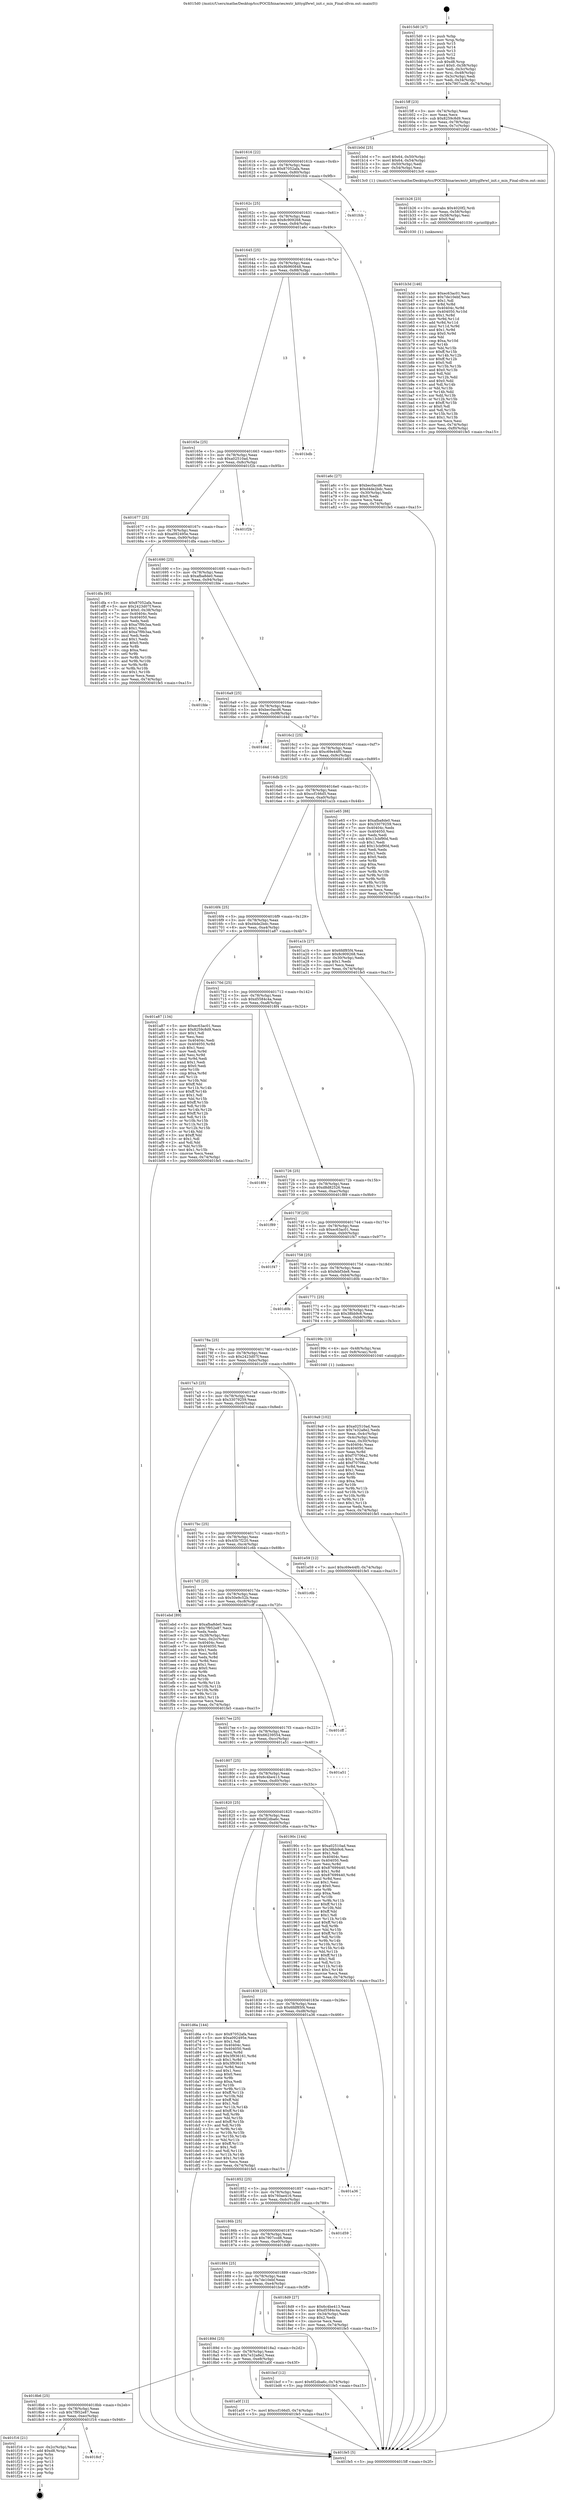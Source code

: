 digraph "0x4015d0" {
  label = "0x4015d0 (/mnt/c/Users/mathe/Desktop/tcc/POCII/binaries/extr_kittyglfwwl_init.c_min_Final-ollvm.out::main(0))"
  labelloc = "t"
  node[shape=record]

  Entry [label="",width=0.3,height=0.3,shape=circle,fillcolor=black,style=filled]
  "0x4015ff" [label="{
     0x4015ff [23]\l
     | [instrs]\l
     &nbsp;&nbsp;0x4015ff \<+3\>: mov -0x74(%rbp),%eax\l
     &nbsp;&nbsp;0x401602 \<+2\>: mov %eax,%ecx\l
     &nbsp;&nbsp;0x401604 \<+6\>: sub $0x8259c8d9,%ecx\l
     &nbsp;&nbsp;0x40160a \<+3\>: mov %eax,-0x78(%rbp)\l
     &nbsp;&nbsp;0x40160d \<+3\>: mov %ecx,-0x7c(%rbp)\l
     &nbsp;&nbsp;0x401610 \<+6\>: je 0000000000401b0d \<main+0x53d\>\l
  }"]
  "0x401b0d" [label="{
     0x401b0d [25]\l
     | [instrs]\l
     &nbsp;&nbsp;0x401b0d \<+7\>: movl $0x64,-0x50(%rbp)\l
     &nbsp;&nbsp;0x401b14 \<+7\>: movl $0x64,-0x54(%rbp)\l
     &nbsp;&nbsp;0x401b1b \<+3\>: mov -0x50(%rbp),%edi\l
     &nbsp;&nbsp;0x401b1e \<+3\>: mov -0x54(%rbp),%esi\l
     &nbsp;&nbsp;0x401b21 \<+5\>: call 00000000004013c0 \<min\>\l
     | [calls]\l
     &nbsp;&nbsp;0x4013c0 \{1\} (/mnt/c/Users/mathe/Desktop/tcc/POCII/binaries/extr_kittyglfwwl_init.c_min_Final-ollvm.out::min)\l
  }"]
  "0x401616" [label="{
     0x401616 [22]\l
     | [instrs]\l
     &nbsp;&nbsp;0x401616 \<+5\>: jmp 000000000040161b \<main+0x4b\>\l
     &nbsp;&nbsp;0x40161b \<+3\>: mov -0x78(%rbp),%eax\l
     &nbsp;&nbsp;0x40161e \<+5\>: sub $0x87052afa,%eax\l
     &nbsp;&nbsp;0x401623 \<+3\>: mov %eax,-0x80(%rbp)\l
     &nbsp;&nbsp;0x401626 \<+6\>: je 0000000000401fcb \<main+0x9fb\>\l
  }"]
  Exit [label="",width=0.3,height=0.3,shape=circle,fillcolor=black,style=filled,peripheries=2]
  "0x401fcb" [label="{
     0x401fcb\l
  }", style=dashed]
  "0x40162c" [label="{
     0x40162c [25]\l
     | [instrs]\l
     &nbsp;&nbsp;0x40162c \<+5\>: jmp 0000000000401631 \<main+0x61\>\l
     &nbsp;&nbsp;0x401631 \<+3\>: mov -0x78(%rbp),%eax\l
     &nbsp;&nbsp;0x401634 \<+5\>: sub $0x8c909268,%eax\l
     &nbsp;&nbsp;0x401639 \<+6\>: mov %eax,-0x84(%rbp)\l
     &nbsp;&nbsp;0x40163f \<+6\>: je 0000000000401a6c \<main+0x49c\>\l
  }"]
  "0x4018cf" [label="{
     0x4018cf\l
  }", style=dashed]
  "0x401a6c" [label="{
     0x401a6c [27]\l
     | [instrs]\l
     &nbsp;&nbsp;0x401a6c \<+5\>: mov $0xbec0acd6,%eax\l
     &nbsp;&nbsp;0x401a71 \<+5\>: mov $0xd4de2bdc,%ecx\l
     &nbsp;&nbsp;0x401a76 \<+3\>: mov -0x30(%rbp),%edx\l
     &nbsp;&nbsp;0x401a79 \<+3\>: cmp $0x0,%edx\l
     &nbsp;&nbsp;0x401a7c \<+3\>: cmove %ecx,%eax\l
     &nbsp;&nbsp;0x401a7f \<+3\>: mov %eax,-0x74(%rbp)\l
     &nbsp;&nbsp;0x401a82 \<+5\>: jmp 0000000000401fe5 \<main+0xa15\>\l
  }"]
  "0x401645" [label="{
     0x401645 [25]\l
     | [instrs]\l
     &nbsp;&nbsp;0x401645 \<+5\>: jmp 000000000040164a \<main+0x7a\>\l
     &nbsp;&nbsp;0x40164a \<+3\>: mov -0x78(%rbp),%eax\l
     &nbsp;&nbsp;0x40164d \<+5\>: sub $0x9b960848,%eax\l
     &nbsp;&nbsp;0x401652 \<+6\>: mov %eax,-0x88(%rbp)\l
     &nbsp;&nbsp;0x401658 \<+6\>: je 0000000000401bdb \<main+0x60b\>\l
  }"]
  "0x401f16" [label="{
     0x401f16 [21]\l
     | [instrs]\l
     &nbsp;&nbsp;0x401f16 \<+3\>: mov -0x2c(%rbp),%eax\l
     &nbsp;&nbsp;0x401f19 \<+7\>: add $0xd8,%rsp\l
     &nbsp;&nbsp;0x401f20 \<+1\>: pop %rbx\l
     &nbsp;&nbsp;0x401f21 \<+2\>: pop %r12\l
     &nbsp;&nbsp;0x401f23 \<+2\>: pop %r13\l
     &nbsp;&nbsp;0x401f25 \<+2\>: pop %r14\l
     &nbsp;&nbsp;0x401f27 \<+2\>: pop %r15\l
     &nbsp;&nbsp;0x401f29 \<+1\>: pop %rbp\l
     &nbsp;&nbsp;0x401f2a \<+1\>: ret\l
  }"]
  "0x401bdb" [label="{
     0x401bdb\l
  }", style=dashed]
  "0x40165e" [label="{
     0x40165e [25]\l
     | [instrs]\l
     &nbsp;&nbsp;0x40165e \<+5\>: jmp 0000000000401663 \<main+0x93\>\l
     &nbsp;&nbsp;0x401663 \<+3\>: mov -0x78(%rbp),%eax\l
     &nbsp;&nbsp;0x401666 \<+5\>: sub $0xa02510ad,%eax\l
     &nbsp;&nbsp;0x40166b \<+6\>: mov %eax,-0x8c(%rbp)\l
     &nbsp;&nbsp;0x401671 \<+6\>: je 0000000000401f2b \<main+0x95b\>\l
  }"]
  "0x401b3d" [label="{
     0x401b3d [146]\l
     | [instrs]\l
     &nbsp;&nbsp;0x401b3d \<+5\>: mov $0xec63ac01,%esi\l
     &nbsp;&nbsp;0x401b42 \<+5\>: mov $0x7de10ebf,%ecx\l
     &nbsp;&nbsp;0x401b47 \<+2\>: mov $0x1,%dl\l
     &nbsp;&nbsp;0x401b49 \<+3\>: xor %r8d,%r8d\l
     &nbsp;&nbsp;0x401b4c \<+8\>: mov 0x40404c,%r9d\l
     &nbsp;&nbsp;0x401b54 \<+8\>: mov 0x404050,%r10d\l
     &nbsp;&nbsp;0x401b5c \<+4\>: sub $0x1,%r8d\l
     &nbsp;&nbsp;0x401b60 \<+3\>: mov %r9d,%r11d\l
     &nbsp;&nbsp;0x401b63 \<+3\>: add %r8d,%r11d\l
     &nbsp;&nbsp;0x401b66 \<+4\>: imul %r11d,%r9d\l
     &nbsp;&nbsp;0x401b6a \<+4\>: and $0x1,%r9d\l
     &nbsp;&nbsp;0x401b6e \<+4\>: cmp $0x0,%r9d\l
     &nbsp;&nbsp;0x401b72 \<+3\>: sete %bl\l
     &nbsp;&nbsp;0x401b75 \<+4\>: cmp $0xa,%r10d\l
     &nbsp;&nbsp;0x401b79 \<+4\>: setl %r14b\l
     &nbsp;&nbsp;0x401b7d \<+3\>: mov %bl,%r15b\l
     &nbsp;&nbsp;0x401b80 \<+4\>: xor $0xff,%r15b\l
     &nbsp;&nbsp;0x401b84 \<+3\>: mov %r14b,%r12b\l
     &nbsp;&nbsp;0x401b87 \<+4\>: xor $0xff,%r12b\l
     &nbsp;&nbsp;0x401b8b \<+3\>: xor $0x0,%dl\l
     &nbsp;&nbsp;0x401b8e \<+3\>: mov %r15b,%r13b\l
     &nbsp;&nbsp;0x401b91 \<+4\>: and $0x0,%r13b\l
     &nbsp;&nbsp;0x401b95 \<+2\>: and %dl,%bl\l
     &nbsp;&nbsp;0x401b97 \<+3\>: mov %r12b,%dil\l
     &nbsp;&nbsp;0x401b9a \<+4\>: and $0x0,%dil\l
     &nbsp;&nbsp;0x401b9e \<+3\>: and %dl,%r14b\l
     &nbsp;&nbsp;0x401ba1 \<+3\>: or %bl,%r13b\l
     &nbsp;&nbsp;0x401ba4 \<+3\>: or %r14b,%dil\l
     &nbsp;&nbsp;0x401ba7 \<+3\>: xor %dil,%r13b\l
     &nbsp;&nbsp;0x401baa \<+3\>: or %r12b,%r15b\l
     &nbsp;&nbsp;0x401bad \<+4\>: xor $0xff,%r15b\l
     &nbsp;&nbsp;0x401bb1 \<+3\>: or $0x0,%dl\l
     &nbsp;&nbsp;0x401bb4 \<+3\>: and %dl,%r15b\l
     &nbsp;&nbsp;0x401bb7 \<+3\>: or %r15b,%r13b\l
     &nbsp;&nbsp;0x401bba \<+4\>: test $0x1,%r13b\l
     &nbsp;&nbsp;0x401bbe \<+3\>: cmovne %ecx,%esi\l
     &nbsp;&nbsp;0x401bc1 \<+3\>: mov %esi,-0x74(%rbp)\l
     &nbsp;&nbsp;0x401bc4 \<+6\>: mov %eax,-0xf0(%rbp)\l
     &nbsp;&nbsp;0x401bca \<+5\>: jmp 0000000000401fe5 \<main+0xa15\>\l
  }"]
  "0x401f2b" [label="{
     0x401f2b\l
  }", style=dashed]
  "0x401677" [label="{
     0x401677 [25]\l
     | [instrs]\l
     &nbsp;&nbsp;0x401677 \<+5\>: jmp 000000000040167c \<main+0xac\>\l
     &nbsp;&nbsp;0x40167c \<+3\>: mov -0x78(%rbp),%eax\l
     &nbsp;&nbsp;0x40167f \<+5\>: sub $0xa092495e,%eax\l
     &nbsp;&nbsp;0x401684 \<+6\>: mov %eax,-0x90(%rbp)\l
     &nbsp;&nbsp;0x40168a \<+6\>: je 0000000000401dfa \<main+0x82a\>\l
  }"]
  "0x401b26" [label="{
     0x401b26 [23]\l
     | [instrs]\l
     &nbsp;&nbsp;0x401b26 \<+10\>: movabs $0x4020f2,%rdi\l
     &nbsp;&nbsp;0x401b30 \<+3\>: mov %eax,-0x58(%rbp)\l
     &nbsp;&nbsp;0x401b33 \<+3\>: mov -0x58(%rbp),%esi\l
     &nbsp;&nbsp;0x401b36 \<+2\>: mov $0x0,%al\l
     &nbsp;&nbsp;0x401b38 \<+5\>: call 0000000000401030 \<printf@plt\>\l
     | [calls]\l
     &nbsp;&nbsp;0x401030 \{1\} (unknown)\l
  }"]
  "0x401dfa" [label="{
     0x401dfa [95]\l
     | [instrs]\l
     &nbsp;&nbsp;0x401dfa \<+5\>: mov $0x87052afa,%eax\l
     &nbsp;&nbsp;0x401dff \<+5\>: mov $0x2423d07f,%ecx\l
     &nbsp;&nbsp;0x401e04 \<+7\>: movl $0x0,-0x38(%rbp)\l
     &nbsp;&nbsp;0x401e0b \<+7\>: mov 0x40404c,%edx\l
     &nbsp;&nbsp;0x401e12 \<+7\>: mov 0x404050,%esi\l
     &nbsp;&nbsp;0x401e19 \<+2\>: mov %edx,%edi\l
     &nbsp;&nbsp;0x401e1b \<+6\>: sub $0xa7f9b3aa,%edi\l
     &nbsp;&nbsp;0x401e21 \<+3\>: sub $0x1,%edi\l
     &nbsp;&nbsp;0x401e24 \<+6\>: add $0xa7f9b3aa,%edi\l
     &nbsp;&nbsp;0x401e2a \<+3\>: imul %edi,%edx\l
     &nbsp;&nbsp;0x401e2d \<+3\>: and $0x1,%edx\l
     &nbsp;&nbsp;0x401e30 \<+3\>: cmp $0x0,%edx\l
     &nbsp;&nbsp;0x401e33 \<+4\>: sete %r8b\l
     &nbsp;&nbsp;0x401e37 \<+3\>: cmp $0xa,%esi\l
     &nbsp;&nbsp;0x401e3a \<+4\>: setl %r9b\l
     &nbsp;&nbsp;0x401e3e \<+3\>: mov %r8b,%r10b\l
     &nbsp;&nbsp;0x401e41 \<+3\>: and %r9b,%r10b\l
     &nbsp;&nbsp;0x401e44 \<+3\>: xor %r9b,%r8b\l
     &nbsp;&nbsp;0x401e47 \<+3\>: or %r8b,%r10b\l
     &nbsp;&nbsp;0x401e4a \<+4\>: test $0x1,%r10b\l
     &nbsp;&nbsp;0x401e4e \<+3\>: cmovne %ecx,%eax\l
     &nbsp;&nbsp;0x401e51 \<+3\>: mov %eax,-0x74(%rbp)\l
     &nbsp;&nbsp;0x401e54 \<+5\>: jmp 0000000000401fe5 \<main+0xa15\>\l
  }"]
  "0x401690" [label="{
     0x401690 [25]\l
     | [instrs]\l
     &nbsp;&nbsp;0x401690 \<+5\>: jmp 0000000000401695 \<main+0xc5\>\l
     &nbsp;&nbsp;0x401695 \<+3\>: mov -0x78(%rbp),%eax\l
     &nbsp;&nbsp;0x401698 \<+5\>: sub $0xafba8de0,%eax\l
     &nbsp;&nbsp;0x40169d \<+6\>: mov %eax,-0x94(%rbp)\l
     &nbsp;&nbsp;0x4016a3 \<+6\>: je 0000000000401fde \<main+0xa0e\>\l
  }"]
  "0x4018b6" [label="{
     0x4018b6 [25]\l
     | [instrs]\l
     &nbsp;&nbsp;0x4018b6 \<+5\>: jmp 00000000004018bb \<main+0x2eb\>\l
     &nbsp;&nbsp;0x4018bb \<+3\>: mov -0x78(%rbp),%eax\l
     &nbsp;&nbsp;0x4018be \<+5\>: sub $0x7f952e87,%eax\l
     &nbsp;&nbsp;0x4018c3 \<+6\>: mov %eax,-0xec(%rbp)\l
     &nbsp;&nbsp;0x4018c9 \<+6\>: je 0000000000401f16 \<main+0x946\>\l
  }"]
  "0x401fde" [label="{
     0x401fde\l
  }", style=dashed]
  "0x4016a9" [label="{
     0x4016a9 [25]\l
     | [instrs]\l
     &nbsp;&nbsp;0x4016a9 \<+5\>: jmp 00000000004016ae \<main+0xde\>\l
     &nbsp;&nbsp;0x4016ae \<+3\>: mov -0x78(%rbp),%eax\l
     &nbsp;&nbsp;0x4016b1 \<+5\>: sub $0xbec0acd6,%eax\l
     &nbsp;&nbsp;0x4016b6 \<+6\>: mov %eax,-0x98(%rbp)\l
     &nbsp;&nbsp;0x4016bc \<+6\>: je 0000000000401d4d \<main+0x77d\>\l
  }"]
  "0x401a0f" [label="{
     0x401a0f [12]\l
     | [instrs]\l
     &nbsp;&nbsp;0x401a0f \<+7\>: movl $0xccf166d5,-0x74(%rbp)\l
     &nbsp;&nbsp;0x401a16 \<+5\>: jmp 0000000000401fe5 \<main+0xa15\>\l
  }"]
  "0x401d4d" [label="{
     0x401d4d\l
  }", style=dashed]
  "0x4016c2" [label="{
     0x4016c2 [25]\l
     | [instrs]\l
     &nbsp;&nbsp;0x4016c2 \<+5\>: jmp 00000000004016c7 \<main+0xf7\>\l
     &nbsp;&nbsp;0x4016c7 \<+3\>: mov -0x78(%rbp),%eax\l
     &nbsp;&nbsp;0x4016ca \<+5\>: sub $0xc69e44f0,%eax\l
     &nbsp;&nbsp;0x4016cf \<+6\>: mov %eax,-0x9c(%rbp)\l
     &nbsp;&nbsp;0x4016d5 \<+6\>: je 0000000000401e65 \<main+0x895\>\l
  }"]
  "0x40189d" [label="{
     0x40189d [25]\l
     | [instrs]\l
     &nbsp;&nbsp;0x40189d \<+5\>: jmp 00000000004018a2 \<main+0x2d2\>\l
     &nbsp;&nbsp;0x4018a2 \<+3\>: mov -0x78(%rbp),%eax\l
     &nbsp;&nbsp;0x4018a5 \<+5\>: sub $0x7e32a8e2,%eax\l
     &nbsp;&nbsp;0x4018aa \<+6\>: mov %eax,-0xe8(%rbp)\l
     &nbsp;&nbsp;0x4018b0 \<+6\>: je 0000000000401a0f \<main+0x43f\>\l
  }"]
  "0x401e65" [label="{
     0x401e65 [88]\l
     | [instrs]\l
     &nbsp;&nbsp;0x401e65 \<+5\>: mov $0xafba8de0,%eax\l
     &nbsp;&nbsp;0x401e6a \<+5\>: mov $0x33079259,%ecx\l
     &nbsp;&nbsp;0x401e6f \<+7\>: mov 0x40404c,%edx\l
     &nbsp;&nbsp;0x401e76 \<+7\>: mov 0x404050,%esi\l
     &nbsp;&nbsp;0x401e7d \<+2\>: mov %edx,%edi\l
     &nbsp;&nbsp;0x401e7f \<+6\>: sub $0x13cbf90d,%edi\l
     &nbsp;&nbsp;0x401e85 \<+3\>: sub $0x1,%edi\l
     &nbsp;&nbsp;0x401e88 \<+6\>: add $0x13cbf90d,%edi\l
     &nbsp;&nbsp;0x401e8e \<+3\>: imul %edi,%edx\l
     &nbsp;&nbsp;0x401e91 \<+3\>: and $0x1,%edx\l
     &nbsp;&nbsp;0x401e94 \<+3\>: cmp $0x0,%edx\l
     &nbsp;&nbsp;0x401e97 \<+4\>: sete %r8b\l
     &nbsp;&nbsp;0x401e9b \<+3\>: cmp $0xa,%esi\l
     &nbsp;&nbsp;0x401e9e \<+4\>: setl %r9b\l
     &nbsp;&nbsp;0x401ea2 \<+3\>: mov %r8b,%r10b\l
     &nbsp;&nbsp;0x401ea5 \<+3\>: and %r9b,%r10b\l
     &nbsp;&nbsp;0x401ea8 \<+3\>: xor %r9b,%r8b\l
     &nbsp;&nbsp;0x401eab \<+3\>: or %r8b,%r10b\l
     &nbsp;&nbsp;0x401eae \<+4\>: test $0x1,%r10b\l
     &nbsp;&nbsp;0x401eb2 \<+3\>: cmovne %ecx,%eax\l
     &nbsp;&nbsp;0x401eb5 \<+3\>: mov %eax,-0x74(%rbp)\l
     &nbsp;&nbsp;0x401eb8 \<+5\>: jmp 0000000000401fe5 \<main+0xa15\>\l
  }"]
  "0x4016db" [label="{
     0x4016db [25]\l
     | [instrs]\l
     &nbsp;&nbsp;0x4016db \<+5\>: jmp 00000000004016e0 \<main+0x110\>\l
     &nbsp;&nbsp;0x4016e0 \<+3\>: mov -0x78(%rbp),%eax\l
     &nbsp;&nbsp;0x4016e3 \<+5\>: sub $0xccf166d5,%eax\l
     &nbsp;&nbsp;0x4016e8 \<+6\>: mov %eax,-0xa0(%rbp)\l
     &nbsp;&nbsp;0x4016ee \<+6\>: je 0000000000401a1b \<main+0x44b\>\l
  }"]
  "0x401bcf" [label="{
     0x401bcf [12]\l
     | [instrs]\l
     &nbsp;&nbsp;0x401bcf \<+7\>: movl $0x6f2dba6c,-0x74(%rbp)\l
     &nbsp;&nbsp;0x401bd6 \<+5\>: jmp 0000000000401fe5 \<main+0xa15\>\l
  }"]
  "0x401a1b" [label="{
     0x401a1b [27]\l
     | [instrs]\l
     &nbsp;&nbsp;0x401a1b \<+5\>: mov $0x6fdf85f4,%eax\l
     &nbsp;&nbsp;0x401a20 \<+5\>: mov $0x8c909268,%ecx\l
     &nbsp;&nbsp;0x401a25 \<+3\>: mov -0x30(%rbp),%edx\l
     &nbsp;&nbsp;0x401a28 \<+3\>: cmp $0x1,%edx\l
     &nbsp;&nbsp;0x401a2b \<+3\>: cmovl %ecx,%eax\l
     &nbsp;&nbsp;0x401a2e \<+3\>: mov %eax,-0x74(%rbp)\l
     &nbsp;&nbsp;0x401a31 \<+5\>: jmp 0000000000401fe5 \<main+0xa15\>\l
  }"]
  "0x4016f4" [label="{
     0x4016f4 [25]\l
     | [instrs]\l
     &nbsp;&nbsp;0x4016f4 \<+5\>: jmp 00000000004016f9 \<main+0x129\>\l
     &nbsp;&nbsp;0x4016f9 \<+3\>: mov -0x78(%rbp),%eax\l
     &nbsp;&nbsp;0x4016fc \<+5\>: sub $0xd4de2bdc,%eax\l
     &nbsp;&nbsp;0x401701 \<+6\>: mov %eax,-0xa4(%rbp)\l
     &nbsp;&nbsp;0x401707 \<+6\>: je 0000000000401a87 \<main+0x4b7\>\l
  }"]
  "0x4019a9" [label="{
     0x4019a9 [102]\l
     | [instrs]\l
     &nbsp;&nbsp;0x4019a9 \<+5\>: mov $0xa02510ad,%ecx\l
     &nbsp;&nbsp;0x4019ae \<+5\>: mov $0x7e32a8e2,%edx\l
     &nbsp;&nbsp;0x4019b3 \<+3\>: mov %eax,-0x4c(%rbp)\l
     &nbsp;&nbsp;0x4019b6 \<+3\>: mov -0x4c(%rbp),%eax\l
     &nbsp;&nbsp;0x4019b9 \<+3\>: mov %eax,-0x30(%rbp)\l
     &nbsp;&nbsp;0x4019bc \<+7\>: mov 0x40404c,%eax\l
     &nbsp;&nbsp;0x4019c3 \<+7\>: mov 0x404050,%esi\l
     &nbsp;&nbsp;0x4019ca \<+3\>: mov %eax,%r8d\l
     &nbsp;&nbsp;0x4019cd \<+7\>: sub $0xf70706a2,%r8d\l
     &nbsp;&nbsp;0x4019d4 \<+4\>: sub $0x1,%r8d\l
     &nbsp;&nbsp;0x4019d8 \<+7\>: add $0xf70706a2,%r8d\l
     &nbsp;&nbsp;0x4019df \<+4\>: imul %r8d,%eax\l
     &nbsp;&nbsp;0x4019e3 \<+3\>: and $0x1,%eax\l
     &nbsp;&nbsp;0x4019e6 \<+3\>: cmp $0x0,%eax\l
     &nbsp;&nbsp;0x4019e9 \<+4\>: sete %r9b\l
     &nbsp;&nbsp;0x4019ed \<+3\>: cmp $0xa,%esi\l
     &nbsp;&nbsp;0x4019f0 \<+4\>: setl %r10b\l
     &nbsp;&nbsp;0x4019f4 \<+3\>: mov %r9b,%r11b\l
     &nbsp;&nbsp;0x4019f7 \<+3\>: and %r10b,%r11b\l
     &nbsp;&nbsp;0x4019fa \<+3\>: xor %r10b,%r9b\l
     &nbsp;&nbsp;0x4019fd \<+3\>: or %r9b,%r11b\l
     &nbsp;&nbsp;0x401a00 \<+4\>: test $0x1,%r11b\l
     &nbsp;&nbsp;0x401a04 \<+3\>: cmovne %edx,%ecx\l
     &nbsp;&nbsp;0x401a07 \<+3\>: mov %ecx,-0x74(%rbp)\l
     &nbsp;&nbsp;0x401a0a \<+5\>: jmp 0000000000401fe5 \<main+0xa15\>\l
  }"]
  "0x401a87" [label="{
     0x401a87 [134]\l
     | [instrs]\l
     &nbsp;&nbsp;0x401a87 \<+5\>: mov $0xec63ac01,%eax\l
     &nbsp;&nbsp;0x401a8c \<+5\>: mov $0x8259c8d9,%ecx\l
     &nbsp;&nbsp;0x401a91 \<+2\>: mov $0x1,%dl\l
     &nbsp;&nbsp;0x401a93 \<+2\>: xor %esi,%esi\l
     &nbsp;&nbsp;0x401a95 \<+7\>: mov 0x40404c,%edi\l
     &nbsp;&nbsp;0x401a9c \<+8\>: mov 0x404050,%r8d\l
     &nbsp;&nbsp;0x401aa4 \<+3\>: sub $0x1,%esi\l
     &nbsp;&nbsp;0x401aa7 \<+3\>: mov %edi,%r9d\l
     &nbsp;&nbsp;0x401aaa \<+3\>: add %esi,%r9d\l
     &nbsp;&nbsp;0x401aad \<+4\>: imul %r9d,%edi\l
     &nbsp;&nbsp;0x401ab1 \<+3\>: and $0x1,%edi\l
     &nbsp;&nbsp;0x401ab4 \<+3\>: cmp $0x0,%edi\l
     &nbsp;&nbsp;0x401ab7 \<+4\>: sete %r10b\l
     &nbsp;&nbsp;0x401abb \<+4\>: cmp $0xa,%r8d\l
     &nbsp;&nbsp;0x401abf \<+4\>: setl %r11b\l
     &nbsp;&nbsp;0x401ac3 \<+3\>: mov %r10b,%bl\l
     &nbsp;&nbsp;0x401ac6 \<+3\>: xor $0xff,%bl\l
     &nbsp;&nbsp;0x401ac9 \<+3\>: mov %r11b,%r14b\l
     &nbsp;&nbsp;0x401acc \<+4\>: xor $0xff,%r14b\l
     &nbsp;&nbsp;0x401ad0 \<+3\>: xor $0x1,%dl\l
     &nbsp;&nbsp;0x401ad3 \<+3\>: mov %bl,%r15b\l
     &nbsp;&nbsp;0x401ad6 \<+4\>: and $0xff,%r15b\l
     &nbsp;&nbsp;0x401ada \<+3\>: and %dl,%r10b\l
     &nbsp;&nbsp;0x401add \<+3\>: mov %r14b,%r12b\l
     &nbsp;&nbsp;0x401ae0 \<+4\>: and $0xff,%r12b\l
     &nbsp;&nbsp;0x401ae4 \<+3\>: and %dl,%r11b\l
     &nbsp;&nbsp;0x401ae7 \<+3\>: or %r10b,%r15b\l
     &nbsp;&nbsp;0x401aea \<+3\>: or %r11b,%r12b\l
     &nbsp;&nbsp;0x401aed \<+3\>: xor %r12b,%r15b\l
     &nbsp;&nbsp;0x401af0 \<+3\>: or %r14b,%bl\l
     &nbsp;&nbsp;0x401af3 \<+3\>: xor $0xff,%bl\l
     &nbsp;&nbsp;0x401af6 \<+3\>: or $0x1,%dl\l
     &nbsp;&nbsp;0x401af9 \<+2\>: and %dl,%bl\l
     &nbsp;&nbsp;0x401afb \<+3\>: or %bl,%r15b\l
     &nbsp;&nbsp;0x401afe \<+4\>: test $0x1,%r15b\l
     &nbsp;&nbsp;0x401b02 \<+3\>: cmovne %ecx,%eax\l
     &nbsp;&nbsp;0x401b05 \<+3\>: mov %eax,-0x74(%rbp)\l
     &nbsp;&nbsp;0x401b08 \<+5\>: jmp 0000000000401fe5 \<main+0xa15\>\l
  }"]
  "0x40170d" [label="{
     0x40170d [25]\l
     | [instrs]\l
     &nbsp;&nbsp;0x40170d \<+5\>: jmp 0000000000401712 \<main+0x142\>\l
     &nbsp;&nbsp;0x401712 \<+3\>: mov -0x78(%rbp),%eax\l
     &nbsp;&nbsp;0x401715 \<+5\>: sub $0xd5584c4a,%eax\l
     &nbsp;&nbsp;0x40171a \<+6\>: mov %eax,-0xa8(%rbp)\l
     &nbsp;&nbsp;0x401720 \<+6\>: je 00000000004018f4 \<main+0x324\>\l
  }"]
  "0x4015d0" [label="{
     0x4015d0 [47]\l
     | [instrs]\l
     &nbsp;&nbsp;0x4015d0 \<+1\>: push %rbp\l
     &nbsp;&nbsp;0x4015d1 \<+3\>: mov %rsp,%rbp\l
     &nbsp;&nbsp;0x4015d4 \<+2\>: push %r15\l
     &nbsp;&nbsp;0x4015d6 \<+2\>: push %r14\l
     &nbsp;&nbsp;0x4015d8 \<+2\>: push %r13\l
     &nbsp;&nbsp;0x4015da \<+2\>: push %r12\l
     &nbsp;&nbsp;0x4015dc \<+1\>: push %rbx\l
     &nbsp;&nbsp;0x4015dd \<+7\>: sub $0xd8,%rsp\l
     &nbsp;&nbsp;0x4015e4 \<+7\>: movl $0x0,-0x38(%rbp)\l
     &nbsp;&nbsp;0x4015eb \<+3\>: mov %edi,-0x3c(%rbp)\l
     &nbsp;&nbsp;0x4015ee \<+4\>: mov %rsi,-0x48(%rbp)\l
     &nbsp;&nbsp;0x4015f2 \<+3\>: mov -0x3c(%rbp),%edi\l
     &nbsp;&nbsp;0x4015f5 \<+3\>: mov %edi,-0x34(%rbp)\l
     &nbsp;&nbsp;0x4015f8 \<+7\>: movl $0x7907ccd8,-0x74(%rbp)\l
  }"]
  "0x4018f4" [label="{
     0x4018f4\l
  }", style=dashed]
  "0x401726" [label="{
     0x401726 [25]\l
     | [instrs]\l
     &nbsp;&nbsp;0x401726 \<+5\>: jmp 000000000040172b \<main+0x15b\>\l
     &nbsp;&nbsp;0x40172b \<+3\>: mov -0x78(%rbp),%eax\l
     &nbsp;&nbsp;0x40172e \<+5\>: sub $0xd8d82526,%eax\l
     &nbsp;&nbsp;0x401733 \<+6\>: mov %eax,-0xac(%rbp)\l
     &nbsp;&nbsp;0x401739 \<+6\>: je 0000000000401f89 \<main+0x9b9\>\l
  }"]
  "0x401fe5" [label="{
     0x401fe5 [5]\l
     | [instrs]\l
     &nbsp;&nbsp;0x401fe5 \<+5\>: jmp 00000000004015ff \<main+0x2f\>\l
  }"]
  "0x401f89" [label="{
     0x401f89\l
  }", style=dashed]
  "0x40173f" [label="{
     0x40173f [25]\l
     | [instrs]\l
     &nbsp;&nbsp;0x40173f \<+5\>: jmp 0000000000401744 \<main+0x174\>\l
     &nbsp;&nbsp;0x401744 \<+3\>: mov -0x78(%rbp),%eax\l
     &nbsp;&nbsp;0x401747 \<+5\>: sub $0xec63ac01,%eax\l
     &nbsp;&nbsp;0x40174c \<+6\>: mov %eax,-0xb0(%rbp)\l
     &nbsp;&nbsp;0x401752 \<+6\>: je 0000000000401f47 \<main+0x977\>\l
  }"]
  "0x401884" [label="{
     0x401884 [25]\l
     | [instrs]\l
     &nbsp;&nbsp;0x401884 \<+5\>: jmp 0000000000401889 \<main+0x2b9\>\l
     &nbsp;&nbsp;0x401889 \<+3\>: mov -0x78(%rbp),%eax\l
     &nbsp;&nbsp;0x40188c \<+5\>: sub $0x7de10ebf,%eax\l
     &nbsp;&nbsp;0x401891 \<+6\>: mov %eax,-0xe4(%rbp)\l
     &nbsp;&nbsp;0x401897 \<+6\>: je 0000000000401bcf \<main+0x5ff\>\l
  }"]
  "0x401f47" [label="{
     0x401f47\l
  }", style=dashed]
  "0x401758" [label="{
     0x401758 [25]\l
     | [instrs]\l
     &nbsp;&nbsp;0x401758 \<+5\>: jmp 000000000040175d \<main+0x18d\>\l
     &nbsp;&nbsp;0x40175d \<+3\>: mov -0x78(%rbp),%eax\l
     &nbsp;&nbsp;0x401760 \<+5\>: sub $0xfebf3de8,%eax\l
     &nbsp;&nbsp;0x401765 \<+6\>: mov %eax,-0xb4(%rbp)\l
     &nbsp;&nbsp;0x40176b \<+6\>: je 0000000000401d0b \<main+0x73b\>\l
  }"]
  "0x4018d9" [label="{
     0x4018d9 [27]\l
     | [instrs]\l
     &nbsp;&nbsp;0x4018d9 \<+5\>: mov $0x6c4be413,%eax\l
     &nbsp;&nbsp;0x4018de \<+5\>: mov $0xd5584c4a,%ecx\l
     &nbsp;&nbsp;0x4018e3 \<+3\>: mov -0x34(%rbp),%edx\l
     &nbsp;&nbsp;0x4018e6 \<+3\>: cmp $0x2,%edx\l
     &nbsp;&nbsp;0x4018e9 \<+3\>: cmovne %ecx,%eax\l
     &nbsp;&nbsp;0x4018ec \<+3\>: mov %eax,-0x74(%rbp)\l
     &nbsp;&nbsp;0x4018ef \<+5\>: jmp 0000000000401fe5 \<main+0xa15\>\l
  }"]
  "0x401d0b" [label="{
     0x401d0b\l
  }", style=dashed]
  "0x401771" [label="{
     0x401771 [25]\l
     | [instrs]\l
     &nbsp;&nbsp;0x401771 \<+5\>: jmp 0000000000401776 \<main+0x1a6\>\l
     &nbsp;&nbsp;0x401776 \<+3\>: mov -0x78(%rbp),%eax\l
     &nbsp;&nbsp;0x401779 \<+5\>: sub $0x38bb9c6,%eax\l
     &nbsp;&nbsp;0x40177e \<+6\>: mov %eax,-0xb8(%rbp)\l
     &nbsp;&nbsp;0x401784 \<+6\>: je 000000000040199c \<main+0x3cc\>\l
  }"]
  "0x40186b" [label="{
     0x40186b [25]\l
     | [instrs]\l
     &nbsp;&nbsp;0x40186b \<+5\>: jmp 0000000000401870 \<main+0x2a0\>\l
     &nbsp;&nbsp;0x401870 \<+3\>: mov -0x78(%rbp),%eax\l
     &nbsp;&nbsp;0x401873 \<+5\>: sub $0x7907ccd8,%eax\l
     &nbsp;&nbsp;0x401878 \<+6\>: mov %eax,-0xe0(%rbp)\l
     &nbsp;&nbsp;0x40187e \<+6\>: je 00000000004018d9 \<main+0x309\>\l
  }"]
  "0x40199c" [label="{
     0x40199c [13]\l
     | [instrs]\l
     &nbsp;&nbsp;0x40199c \<+4\>: mov -0x48(%rbp),%rax\l
     &nbsp;&nbsp;0x4019a0 \<+4\>: mov 0x8(%rax),%rdi\l
     &nbsp;&nbsp;0x4019a4 \<+5\>: call 0000000000401040 \<atoi@plt\>\l
     | [calls]\l
     &nbsp;&nbsp;0x401040 \{1\} (unknown)\l
  }"]
  "0x40178a" [label="{
     0x40178a [25]\l
     | [instrs]\l
     &nbsp;&nbsp;0x40178a \<+5\>: jmp 000000000040178f \<main+0x1bf\>\l
     &nbsp;&nbsp;0x40178f \<+3\>: mov -0x78(%rbp),%eax\l
     &nbsp;&nbsp;0x401792 \<+5\>: sub $0x2423d07f,%eax\l
     &nbsp;&nbsp;0x401797 \<+6\>: mov %eax,-0xbc(%rbp)\l
     &nbsp;&nbsp;0x40179d \<+6\>: je 0000000000401e59 \<main+0x889\>\l
  }"]
  "0x401d59" [label="{
     0x401d59\l
  }", style=dashed]
  "0x401e59" [label="{
     0x401e59 [12]\l
     | [instrs]\l
     &nbsp;&nbsp;0x401e59 \<+7\>: movl $0xc69e44f0,-0x74(%rbp)\l
     &nbsp;&nbsp;0x401e60 \<+5\>: jmp 0000000000401fe5 \<main+0xa15\>\l
  }"]
  "0x4017a3" [label="{
     0x4017a3 [25]\l
     | [instrs]\l
     &nbsp;&nbsp;0x4017a3 \<+5\>: jmp 00000000004017a8 \<main+0x1d8\>\l
     &nbsp;&nbsp;0x4017a8 \<+3\>: mov -0x78(%rbp),%eax\l
     &nbsp;&nbsp;0x4017ab \<+5\>: sub $0x33079259,%eax\l
     &nbsp;&nbsp;0x4017b0 \<+6\>: mov %eax,-0xc0(%rbp)\l
     &nbsp;&nbsp;0x4017b6 \<+6\>: je 0000000000401ebd \<main+0x8ed\>\l
  }"]
  "0x401852" [label="{
     0x401852 [25]\l
     | [instrs]\l
     &nbsp;&nbsp;0x401852 \<+5\>: jmp 0000000000401857 \<main+0x287\>\l
     &nbsp;&nbsp;0x401857 \<+3\>: mov -0x78(%rbp),%eax\l
     &nbsp;&nbsp;0x40185a \<+5\>: sub $0x760ae416,%eax\l
     &nbsp;&nbsp;0x40185f \<+6\>: mov %eax,-0xdc(%rbp)\l
     &nbsp;&nbsp;0x401865 \<+6\>: je 0000000000401d59 \<main+0x789\>\l
  }"]
  "0x401ebd" [label="{
     0x401ebd [89]\l
     | [instrs]\l
     &nbsp;&nbsp;0x401ebd \<+5\>: mov $0xafba8de0,%eax\l
     &nbsp;&nbsp;0x401ec2 \<+5\>: mov $0x7f952e87,%ecx\l
     &nbsp;&nbsp;0x401ec7 \<+2\>: xor %edx,%edx\l
     &nbsp;&nbsp;0x401ec9 \<+3\>: mov -0x38(%rbp),%esi\l
     &nbsp;&nbsp;0x401ecc \<+3\>: mov %esi,-0x2c(%rbp)\l
     &nbsp;&nbsp;0x401ecf \<+7\>: mov 0x40404c,%esi\l
     &nbsp;&nbsp;0x401ed6 \<+7\>: mov 0x404050,%edi\l
     &nbsp;&nbsp;0x401edd \<+3\>: sub $0x1,%edx\l
     &nbsp;&nbsp;0x401ee0 \<+3\>: mov %esi,%r8d\l
     &nbsp;&nbsp;0x401ee3 \<+3\>: add %edx,%r8d\l
     &nbsp;&nbsp;0x401ee6 \<+4\>: imul %r8d,%esi\l
     &nbsp;&nbsp;0x401eea \<+3\>: and $0x1,%esi\l
     &nbsp;&nbsp;0x401eed \<+3\>: cmp $0x0,%esi\l
     &nbsp;&nbsp;0x401ef0 \<+4\>: sete %r9b\l
     &nbsp;&nbsp;0x401ef4 \<+3\>: cmp $0xa,%edi\l
     &nbsp;&nbsp;0x401ef7 \<+4\>: setl %r10b\l
     &nbsp;&nbsp;0x401efb \<+3\>: mov %r9b,%r11b\l
     &nbsp;&nbsp;0x401efe \<+3\>: and %r10b,%r11b\l
     &nbsp;&nbsp;0x401f01 \<+3\>: xor %r10b,%r9b\l
     &nbsp;&nbsp;0x401f04 \<+3\>: or %r9b,%r11b\l
     &nbsp;&nbsp;0x401f07 \<+4\>: test $0x1,%r11b\l
     &nbsp;&nbsp;0x401f0b \<+3\>: cmovne %ecx,%eax\l
     &nbsp;&nbsp;0x401f0e \<+3\>: mov %eax,-0x74(%rbp)\l
     &nbsp;&nbsp;0x401f11 \<+5\>: jmp 0000000000401fe5 \<main+0xa15\>\l
  }"]
  "0x4017bc" [label="{
     0x4017bc [25]\l
     | [instrs]\l
     &nbsp;&nbsp;0x4017bc \<+5\>: jmp 00000000004017c1 \<main+0x1f1\>\l
     &nbsp;&nbsp;0x4017c1 \<+3\>: mov -0x78(%rbp),%eax\l
     &nbsp;&nbsp;0x4017c4 \<+5\>: sub $0x45b7f220,%eax\l
     &nbsp;&nbsp;0x4017c9 \<+6\>: mov %eax,-0xc4(%rbp)\l
     &nbsp;&nbsp;0x4017cf \<+6\>: je 0000000000401c6b \<main+0x69b\>\l
  }"]
  "0x401a36" [label="{
     0x401a36\l
  }", style=dashed]
  "0x401c6b" [label="{
     0x401c6b\l
  }", style=dashed]
  "0x4017d5" [label="{
     0x4017d5 [25]\l
     | [instrs]\l
     &nbsp;&nbsp;0x4017d5 \<+5\>: jmp 00000000004017da \<main+0x20a\>\l
     &nbsp;&nbsp;0x4017da \<+3\>: mov -0x78(%rbp),%eax\l
     &nbsp;&nbsp;0x4017dd \<+5\>: sub $0x50e9c52b,%eax\l
     &nbsp;&nbsp;0x4017e2 \<+6\>: mov %eax,-0xc8(%rbp)\l
     &nbsp;&nbsp;0x4017e8 \<+6\>: je 0000000000401cff \<main+0x72f\>\l
  }"]
  "0x401839" [label="{
     0x401839 [25]\l
     | [instrs]\l
     &nbsp;&nbsp;0x401839 \<+5\>: jmp 000000000040183e \<main+0x26e\>\l
     &nbsp;&nbsp;0x40183e \<+3\>: mov -0x78(%rbp),%eax\l
     &nbsp;&nbsp;0x401841 \<+5\>: sub $0x6fdf85f4,%eax\l
     &nbsp;&nbsp;0x401846 \<+6\>: mov %eax,-0xd8(%rbp)\l
     &nbsp;&nbsp;0x40184c \<+6\>: je 0000000000401a36 \<main+0x466\>\l
  }"]
  "0x401cff" [label="{
     0x401cff\l
  }", style=dashed]
  "0x4017ee" [label="{
     0x4017ee [25]\l
     | [instrs]\l
     &nbsp;&nbsp;0x4017ee \<+5\>: jmp 00000000004017f3 \<main+0x223\>\l
     &nbsp;&nbsp;0x4017f3 \<+3\>: mov -0x78(%rbp),%eax\l
     &nbsp;&nbsp;0x4017f6 \<+5\>: sub $0x66239554,%eax\l
     &nbsp;&nbsp;0x4017fb \<+6\>: mov %eax,-0xcc(%rbp)\l
     &nbsp;&nbsp;0x401801 \<+6\>: je 0000000000401a51 \<main+0x481\>\l
  }"]
  "0x401d6a" [label="{
     0x401d6a [144]\l
     | [instrs]\l
     &nbsp;&nbsp;0x401d6a \<+5\>: mov $0x87052afa,%eax\l
     &nbsp;&nbsp;0x401d6f \<+5\>: mov $0xa092495e,%ecx\l
     &nbsp;&nbsp;0x401d74 \<+2\>: mov $0x1,%dl\l
     &nbsp;&nbsp;0x401d76 \<+7\>: mov 0x40404c,%esi\l
     &nbsp;&nbsp;0x401d7d \<+7\>: mov 0x404050,%edi\l
     &nbsp;&nbsp;0x401d84 \<+3\>: mov %esi,%r8d\l
     &nbsp;&nbsp;0x401d87 \<+7\>: add $0x3f936161,%r8d\l
     &nbsp;&nbsp;0x401d8e \<+4\>: sub $0x1,%r8d\l
     &nbsp;&nbsp;0x401d92 \<+7\>: sub $0x3f936161,%r8d\l
     &nbsp;&nbsp;0x401d99 \<+4\>: imul %r8d,%esi\l
     &nbsp;&nbsp;0x401d9d \<+3\>: and $0x1,%esi\l
     &nbsp;&nbsp;0x401da0 \<+3\>: cmp $0x0,%esi\l
     &nbsp;&nbsp;0x401da3 \<+4\>: sete %r9b\l
     &nbsp;&nbsp;0x401da7 \<+3\>: cmp $0xa,%edi\l
     &nbsp;&nbsp;0x401daa \<+4\>: setl %r10b\l
     &nbsp;&nbsp;0x401dae \<+3\>: mov %r9b,%r11b\l
     &nbsp;&nbsp;0x401db1 \<+4\>: xor $0xff,%r11b\l
     &nbsp;&nbsp;0x401db5 \<+3\>: mov %r10b,%bl\l
     &nbsp;&nbsp;0x401db8 \<+3\>: xor $0xff,%bl\l
     &nbsp;&nbsp;0x401dbb \<+3\>: xor $0x1,%dl\l
     &nbsp;&nbsp;0x401dbe \<+3\>: mov %r11b,%r14b\l
     &nbsp;&nbsp;0x401dc1 \<+4\>: and $0xff,%r14b\l
     &nbsp;&nbsp;0x401dc5 \<+3\>: and %dl,%r9b\l
     &nbsp;&nbsp;0x401dc8 \<+3\>: mov %bl,%r15b\l
     &nbsp;&nbsp;0x401dcb \<+4\>: and $0xff,%r15b\l
     &nbsp;&nbsp;0x401dcf \<+3\>: and %dl,%r10b\l
     &nbsp;&nbsp;0x401dd2 \<+3\>: or %r9b,%r14b\l
     &nbsp;&nbsp;0x401dd5 \<+3\>: or %r10b,%r15b\l
     &nbsp;&nbsp;0x401dd8 \<+3\>: xor %r15b,%r14b\l
     &nbsp;&nbsp;0x401ddb \<+3\>: or %bl,%r11b\l
     &nbsp;&nbsp;0x401dde \<+4\>: xor $0xff,%r11b\l
     &nbsp;&nbsp;0x401de2 \<+3\>: or $0x1,%dl\l
     &nbsp;&nbsp;0x401de5 \<+3\>: and %dl,%r11b\l
     &nbsp;&nbsp;0x401de8 \<+3\>: or %r11b,%r14b\l
     &nbsp;&nbsp;0x401deb \<+4\>: test $0x1,%r14b\l
     &nbsp;&nbsp;0x401def \<+3\>: cmovne %ecx,%eax\l
     &nbsp;&nbsp;0x401df2 \<+3\>: mov %eax,-0x74(%rbp)\l
     &nbsp;&nbsp;0x401df5 \<+5\>: jmp 0000000000401fe5 \<main+0xa15\>\l
  }"]
  "0x401a51" [label="{
     0x401a51\l
  }", style=dashed]
  "0x401807" [label="{
     0x401807 [25]\l
     | [instrs]\l
     &nbsp;&nbsp;0x401807 \<+5\>: jmp 000000000040180c \<main+0x23c\>\l
     &nbsp;&nbsp;0x40180c \<+3\>: mov -0x78(%rbp),%eax\l
     &nbsp;&nbsp;0x40180f \<+5\>: sub $0x6c4be413,%eax\l
     &nbsp;&nbsp;0x401814 \<+6\>: mov %eax,-0xd0(%rbp)\l
     &nbsp;&nbsp;0x40181a \<+6\>: je 000000000040190c \<main+0x33c\>\l
  }"]
  "0x401820" [label="{
     0x401820 [25]\l
     | [instrs]\l
     &nbsp;&nbsp;0x401820 \<+5\>: jmp 0000000000401825 \<main+0x255\>\l
     &nbsp;&nbsp;0x401825 \<+3\>: mov -0x78(%rbp),%eax\l
     &nbsp;&nbsp;0x401828 \<+5\>: sub $0x6f2dba6c,%eax\l
     &nbsp;&nbsp;0x40182d \<+6\>: mov %eax,-0xd4(%rbp)\l
     &nbsp;&nbsp;0x401833 \<+6\>: je 0000000000401d6a \<main+0x79a\>\l
  }"]
  "0x40190c" [label="{
     0x40190c [144]\l
     | [instrs]\l
     &nbsp;&nbsp;0x40190c \<+5\>: mov $0xa02510ad,%eax\l
     &nbsp;&nbsp;0x401911 \<+5\>: mov $0x38bb9c6,%ecx\l
     &nbsp;&nbsp;0x401916 \<+2\>: mov $0x1,%dl\l
     &nbsp;&nbsp;0x401918 \<+7\>: mov 0x40404c,%esi\l
     &nbsp;&nbsp;0x40191f \<+7\>: mov 0x404050,%edi\l
     &nbsp;&nbsp;0x401926 \<+3\>: mov %esi,%r8d\l
     &nbsp;&nbsp;0x401929 \<+7\>: add $0x87699440,%r8d\l
     &nbsp;&nbsp;0x401930 \<+4\>: sub $0x1,%r8d\l
     &nbsp;&nbsp;0x401934 \<+7\>: sub $0x87699440,%r8d\l
     &nbsp;&nbsp;0x40193b \<+4\>: imul %r8d,%esi\l
     &nbsp;&nbsp;0x40193f \<+3\>: and $0x1,%esi\l
     &nbsp;&nbsp;0x401942 \<+3\>: cmp $0x0,%esi\l
     &nbsp;&nbsp;0x401945 \<+4\>: sete %r9b\l
     &nbsp;&nbsp;0x401949 \<+3\>: cmp $0xa,%edi\l
     &nbsp;&nbsp;0x40194c \<+4\>: setl %r10b\l
     &nbsp;&nbsp;0x401950 \<+3\>: mov %r9b,%r11b\l
     &nbsp;&nbsp;0x401953 \<+4\>: xor $0xff,%r11b\l
     &nbsp;&nbsp;0x401957 \<+3\>: mov %r10b,%bl\l
     &nbsp;&nbsp;0x40195a \<+3\>: xor $0xff,%bl\l
     &nbsp;&nbsp;0x40195d \<+3\>: xor $0x1,%dl\l
     &nbsp;&nbsp;0x401960 \<+3\>: mov %r11b,%r14b\l
     &nbsp;&nbsp;0x401963 \<+4\>: and $0xff,%r14b\l
     &nbsp;&nbsp;0x401967 \<+3\>: and %dl,%r9b\l
     &nbsp;&nbsp;0x40196a \<+3\>: mov %bl,%r15b\l
     &nbsp;&nbsp;0x40196d \<+4\>: and $0xff,%r15b\l
     &nbsp;&nbsp;0x401971 \<+3\>: and %dl,%r10b\l
     &nbsp;&nbsp;0x401974 \<+3\>: or %r9b,%r14b\l
     &nbsp;&nbsp;0x401977 \<+3\>: or %r10b,%r15b\l
     &nbsp;&nbsp;0x40197a \<+3\>: xor %r15b,%r14b\l
     &nbsp;&nbsp;0x40197d \<+3\>: or %bl,%r11b\l
     &nbsp;&nbsp;0x401980 \<+4\>: xor $0xff,%r11b\l
     &nbsp;&nbsp;0x401984 \<+3\>: or $0x1,%dl\l
     &nbsp;&nbsp;0x401987 \<+3\>: and %dl,%r11b\l
     &nbsp;&nbsp;0x40198a \<+3\>: or %r11b,%r14b\l
     &nbsp;&nbsp;0x40198d \<+4\>: test $0x1,%r14b\l
     &nbsp;&nbsp;0x401991 \<+3\>: cmovne %ecx,%eax\l
     &nbsp;&nbsp;0x401994 \<+3\>: mov %eax,-0x74(%rbp)\l
     &nbsp;&nbsp;0x401997 \<+5\>: jmp 0000000000401fe5 \<main+0xa15\>\l
  }"]
  Entry -> "0x4015d0" [label=" 1"]
  "0x4015ff" -> "0x401b0d" [label=" 1"]
  "0x4015ff" -> "0x401616" [label=" 14"]
  "0x401f16" -> Exit [label=" 1"]
  "0x401616" -> "0x401fcb" [label=" 0"]
  "0x401616" -> "0x40162c" [label=" 14"]
  "0x4018b6" -> "0x4018cf" [label=" 0"]
  "0x40162c" -> "0x401a6c" [label=" 1"]
  "0x40162c" -> "0x401645" [label=" 13"]
  "0x4018b6" -> "0x401f16" [label=" 1"]
  "0x401645" -> "0x401bdb" [label=" 0"]
  "0x401645" -> "0x40165e" [label=" 13"]
  "0x401ebd" -> "0x401fe5" [label=" 1"]
  "0x40165e" -> "0x401f2b" [label=" 0"]
  "0x40165e" -> "0x401677" [label=" 13"]
  "0x401e65" -> "0x401fe5" [label=" 1"]
  "0x401677" -> "0x401dfa" [label=" 1"]
  "0x401677" -> "0x401690" [label=" 12"]
  "0x401e59" -> "0x401fe5" [label=" 1"]
  "0x401690" -> "0x401fde" [label=" 0"]
  "0x401690" -> "0x4016a9" [label=" 12"]
  "0x401dfa" -> "0x401fe5" [label=" 1"]
  "0x4016a9" -> "0x401d4d" [label=" 0"]
  "0x4016a9" -> "0x4016c2" [label=" 12"]
  "0x401d6a" -> "0x401fe5" [label=" 1"]
  "0x4016c2" -> "0x401e65" [label=" 1"]
  "0x4016c2" -> "0x4016db" [label=" 11"]
  "0x401b3d" -> "0x401fe5" [label=" 1"]
  "0x4016db" -> "0x401a1b" [label=" 1"]
  "0x4016db" -> "0x4016f4" [label=" 10"]
  "0x401b26" -> "0x401b3d" [label=" 1"]
  "0x4016f4" -> "0x401a87" [label=" 1"]
  "0x4016f4" -> "0x40170d" [label=" 9"]
  "0x401a87" -> "0x401fe5" [label=" 1"]
  "0x40170d" -> "0x4018f4" [label=" 0"]
  "0x40170d" -> "0x401726" [label=" 9"]
  "0x401a6c" -> "0x401fe5" [label=" 1"]
  "0x401726" -> "0x401f89" [label=" 0"]
  "0x401726" -> "0x40173f" [label=" 9"]
  "0x401a1b" -> "0x401fe5" [label=" 1"]
  "0x40173f" -> "0x401f47" [label=" 0"]
  "0x40173f" -> "0x401758" [label=" 9"]
  "0x401a0f" -> "0x401fe5" [label=" 1"]
  "0x401758" -> "0x401d0b" [label=" 0"]
  "0x401758" -> "0x401771" [label=" 9"]
  "0x40189d" -> "0x4018b6" [label=" 1"]
  "0x401771" -> "0x40199c" [label=" 1"]
  "0x401771" -> "0x40178a" [label=" 8"]
  "0x401bcf" -> "0x401fe5" [label=" 1"]
  "0x40178a" -> "0x401e59" [label=" 1"]
  "0x40178a" -> "0x4017a3" [label=" 7"]
  "0x401884" -> "0x40189d" [label=" 2"]
  "0x4017a3" -> "0x401ebd" [label=" 1"]
  "0x4017a3" -> "0x4017bc" [label=" 6"]
  "0x401b0d" -> "0x401b26" [label=" 1"]
  "0x4017bc" -> "0x401c6b" [label=" 0"]
  "0x4017bc" -> "0x4017d5" [label=" 6"]
  "0x4019a9" -> "0x401fe5" [label=" 1"]
  "0x4017d5" -> "0x401cff" [label=" 0"]
  "0x4017d5" -> "0x4017ee" [label=" 6"]
  "0x40190c" -> "0x401fe5" [label=" 1"]
  "0x4017ee" -> "0x401a51" [label=" 0"]
  "0x4017ee" -> "0x401807" [label=" 6"]
  "0x401fe5" -> "0x4015ff" [label=" 14"]
  "0x401807" -> "0x40190c" [label=" 1"]
  "0x401807" -> "0x401820" [label=" 5"]
  "0x4015d0" -> "0x4015ff" [label=" 1"]
  "0x401820" -> "0x401d6a" [label=" 1"]
  "0x401820" -> "0x401839" [label=" 4"]
  "0x40199c" -> "0x4019a9" [label=" 1"]
  "0x401839" -> "0x401a36" [label=" 0"]
  "0x401839" -> "0x401852" [label=" 4"]
  "0x401884" -> "0x401bcf" [label=" 1"]
  "0x401852" -> "0x401d59" [label=" 0"]
  "0x401852" -> "0x40186b" [label=" 4"]
  "0x40189d" -> "0x401a0f" [label=" 1"]
  "0x40186b" -> "0x4018d9" [label=" 1"]
  "0x40186b" -> "0x401884" [label=" 3"]
  "0x4018d9" -> "0x401fe5" [label=" 1"]
}
